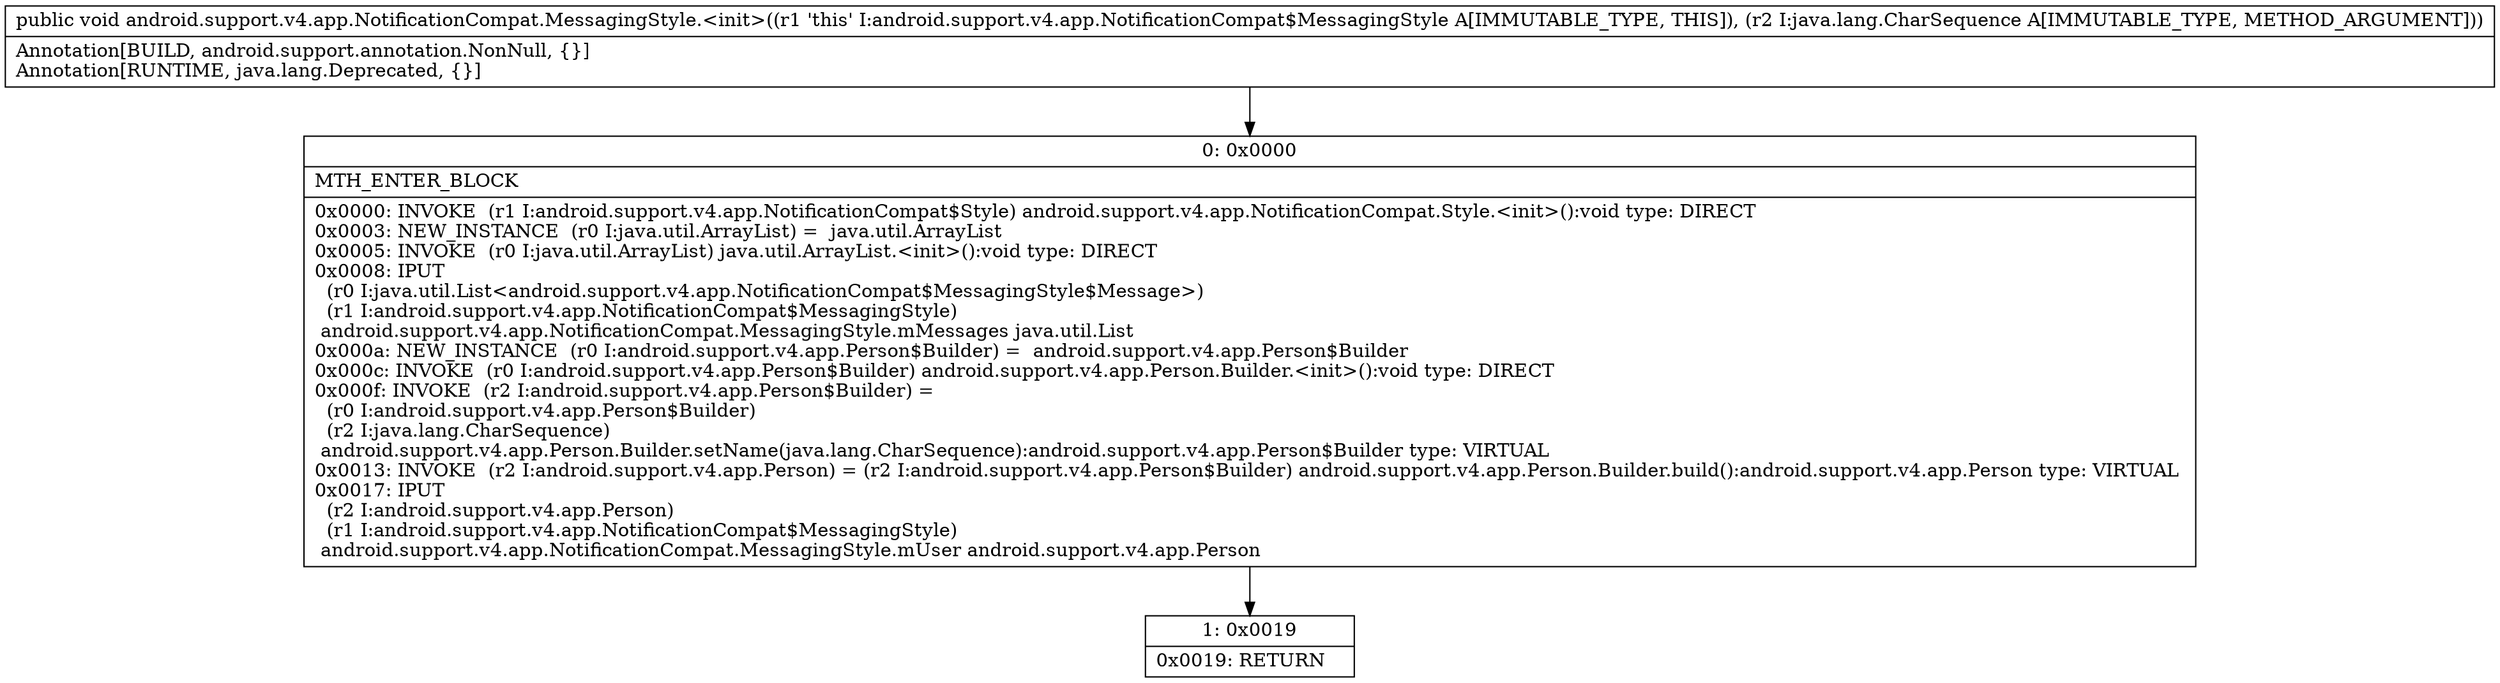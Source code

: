 digraph "CFG forandroid.support.v4.app.NotificationCompat.MessagingStyle.\<init\>(Ljava\/lang\/CharSequence;)V" {
Node_0 [shape=record,label="{0\:\ 0x0000|MTH_ENTER_BLOCK\l|0x0000: INVOKE  (r1 I:android.support.v4.app.NotificationCompat$Style) android.support.v4.app.NotificationCompat.Style.\<init\>():void type: DIRECT \l0x0003: NEW_INSTANCE  (r0 I:java.util.ArrayList) =  java.util.ArrayList \l0x0005: INVOKE  (r0 I:java.util.ArrayList) java.util.ArrayList.\<init\>():void type: DIRECT \l0x0008: IPUT  \l  (r0 I:java.util.List\<android.support.v4.app.NotificationCompat$MessagingStyle$Message\>)\l  (r1 I:android.support.v4.app.NotificationCompat$MessagingStyle)\l android.support.v4.app.NotificationCompat.MessagingStyle.mMessages java.util.List \l0x000a: NEW_INSTANCE  (r0 I:android.support.v4.app.Person$Builder) =  android.support.v4.app.Person$Builder \l0x000c: INVOKE  (r0 I:android.support.v4.app.Person$Builder) android.support.v4.app.Person.Builder.\<init\>():void type: DIRECT \l0x000f: INVOKE  (r2 I:android.support.v4.app.Person$Builder) = \l  (r0 I:android.support.v4.app.Person$Builder)\l  (r2 I:java.lang.CharSequence)\l android.support.v4.app.Person.Builder.setName(java.lang.CharSequence):android.support.v4.app.Person$Builder type: VIRTUAL \l0x0013: INVOKE  (r2 I:android.support.v4.app.Person) = (r2 I:android.support.v4.app.Person$Builder) android.support.v4.app.Person.Builder.build():android.support.v4.app.Person type: VIRTUAL \l0x0017: IPUT  \l  (r2 I:android.support.v4.app.Person)\l  (r1 I:android.support.v4.app.NotificationCompat$MessagingStyle)\l android.support.v4.app.NotificationCompat.MessagingStyle.mUser android.support.v4.app.Person \l}"];
Node_1 [shape=record,label="{1\:\ 0x0019|0x0019: RETURN   \l}"];
MethodNode[shape=record,label="{public void android.support.v4.app.NotificationCompat.MessagingStyle.\<init\>((r1 'this' I:android.support.v4.app.NotificationCompat$MessagingStyle A[IMMUTABLE_TYPE, THIS]), (r2 I:java.lang.CharSequence A[IMMUTABLE_TYPE, METHOD_ARGUMENT]))  | Annotation[BUILD, android.support.annotation.NonNull, \{\}]\lAnnotation[RUNTIME, java.lang.Deprecated, \{\}]\l}"];
MethodNode -> Node_0;
Node_0 -> Node_1;
}

